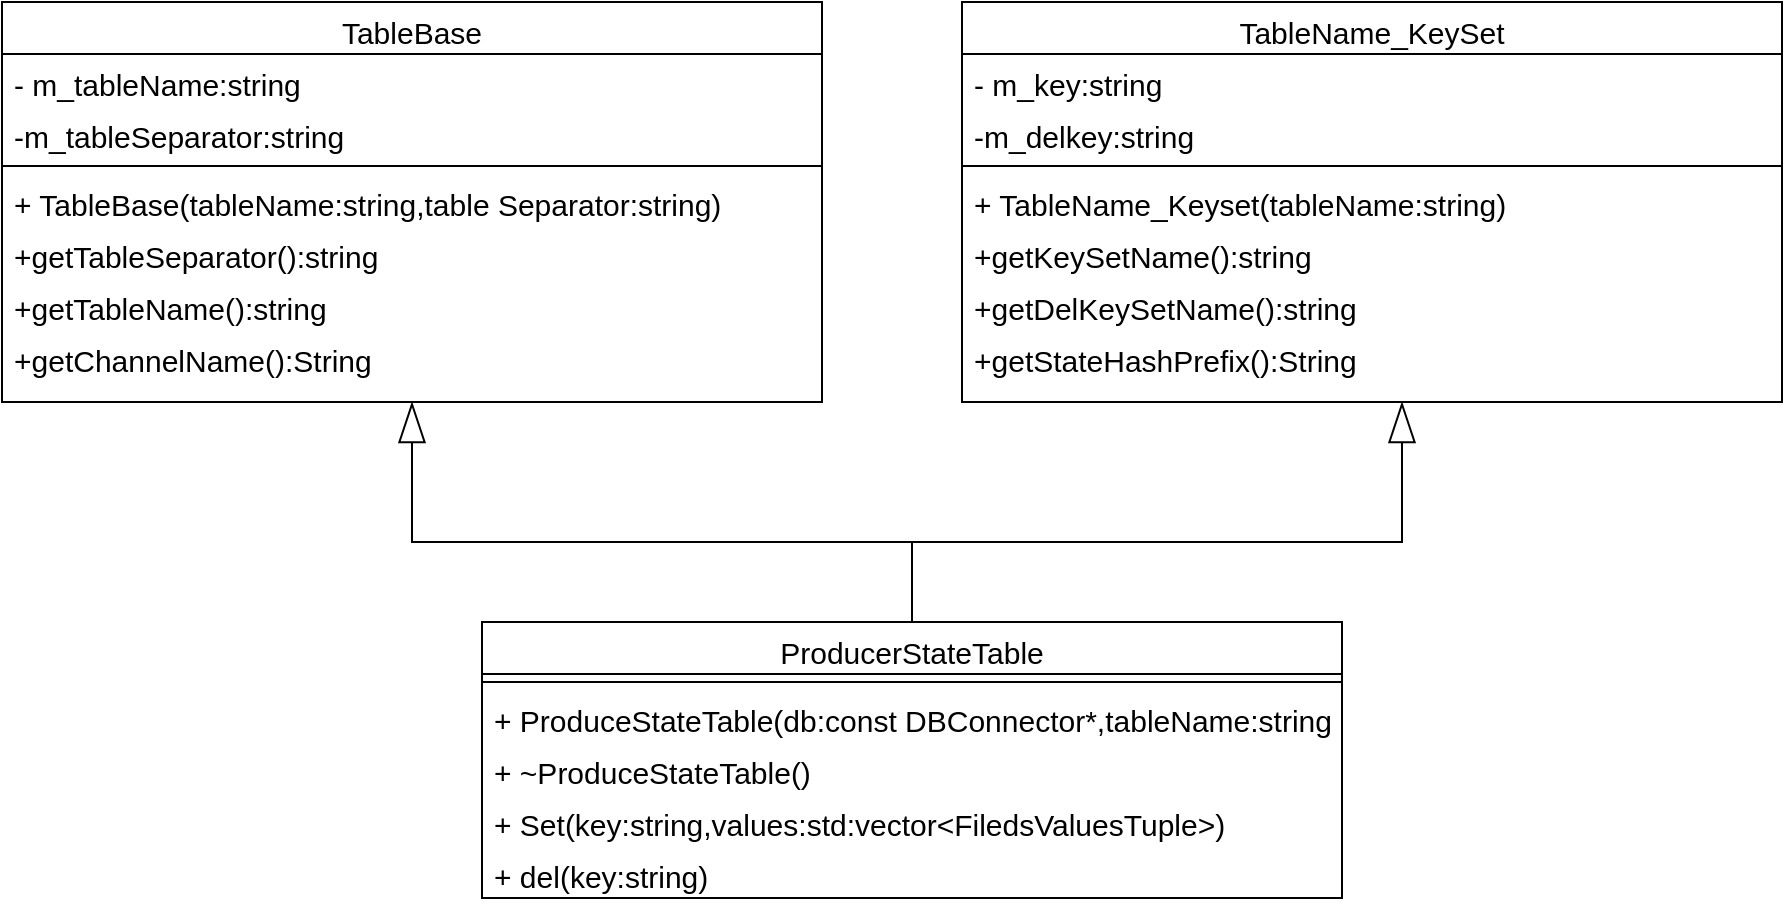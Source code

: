 <mxfile version="21.6.6" type="github">
  <diagram id="C5RBs43oDa-KdzZeNtuy" name="Page-1">
    <mxGraphModel dx="1022" dy="998" grid="1" gridSize="10" guides="1" tooltips="1" connect="1" arrows="1" fold="1" page="1" pageScale="1" pageWidth="827" pageHeight="1169" math="0" shadow="0">
      <root>
        <mxCell id="WIyWlLk6GJQsqaUBKTNV-0" />
        <mxCell id="WIyWlLk6GJQsqaUBKTNV-1" parent="WIyWlLk6GJQsqaUBKTNV-0" />
        <mxCell id="29O6-rAGmPEz5xOUZJ5t-0" value="ProducerStateTable" style="swimlane;fontStyle=0;align=center;verticalAlign=top;childLayout=stackLayout;horizontal=1;startSize=26;horizontalStack=0;resizeParent=1;resizeLast=0;collapsible=1;marginBottom=0;rounded=0;shadow=0;strokeWidth=1;fontSize=15;" vertex="1" parent="WIyWlLk6GJQsqaUBKTNV-1">
          <mxGeometry x="300" y="400" width="430" height="138" as="geometry">
            <mxRectangle x="130" y="380" width="160" height="26" as="alternateBounds" />
          </mxGeometry>
        </mxCell>
        <mxCell id="29O6-rAGmPEz5xOUZJ5t-1" value="" style="line;html=1;strokeWidth=1;align=left;verticalAlign=middle;spacingTop=-1;spacingLeft=3;spacingRight=3;rotatable=0;labelPosition=right;points=[];portConstraint=eastwest;fontSize=15;" vertex="1" parent="29O6-rAGmPEz5xOUZJ5t-0">
          <mxGeometry y="26" width="430" height="8" as="geometry" />
        </mxCell>
        <mxCell id="29O6-rAGmPEz5xOUZJ5t-2" value="+ ProduceStateTable(db:const DBConnector*,tableName:string)" style="text;align=left;verticalAlign=top;spacingLeft=4;spacingRight=4;overflow=hidden;rotatable=0;points=[[0,0.5],[1,0.5]];portConstraint=eastwest;fontSize=15;" vertex="1" parent="29O6-rAGmPEz5xOUZJ5t-0">
          <mxGeometry y="34" width="430" height="26" as="geometry" />
        </mxCell>
        <mxCell id="29O6-rAGmPEz5xOUZJ5t-3" value="+ ~ProduceStateTable()" style="text;align=left;verticalAlign=top;spacingLeft=4;spacingRight=4;overflow=hidden;rotatable=0;points=[[0,0.5],[1,0.5]];portConstraint=eastwest;fontSize=15;" vertex="1" parent="29O6-rAGmPEz5xOUZJ5t-0">
          <mxGeometry y="60" width="430" height="26" as="geometry" />
        </mxCell>
        <mxCell id="29O6-rAGmPEz5xOUZJ5t-4" value="+ Set(key:string,values:std:vector&lt;FiledsValuesTuple&gt;)" style="text;align=left;verticalAlign=top;spacingLeft=4;spacingRight=4;overflow=hidden;rotatable=0;points=[[0,0.5],[1,0.5]];portConstraint=eastwest;fontSize=15;" vertex="1" parent="29O6-rAGmPEz5xOUZJ5t-0">
          <mxGeometry y="86" width="430" height="26" as="geometry" />
        </mxCell>
        <mxCell id="29O6-rAGmPEz5xOUZJ5t-5" value="+ del(key:string)" style="text;align=left;verticalAlign=top;spacingLeft=4;spacingRight=4;overflow=hidden;rotatable=0;points=[[0,0.5],[1,0.5]];portConstraint=eastwest;fontSize=15;" vertex="1" parent="29O6-rAGmPEz5xOUZJ5t-0">
          <mxGeometry y="112" width="430" height="26" as="geometry" />
        </mxCell>
        <mxCell id="29O6-rAGmPEz5xOUZJ5t-8" value="TableBase" style="swimlane;fontStyle=0;align=center;verticalAlign=top;childLayout=stackLayout;horizontal=1;startSize=26;horizontalStack=0;resizeParent=1;resizeLast=0;collapsible=1;marginBottom=0;rounded=0;shadow=0;strokeWidth=1;fontSize=15;" vertex="1" parent="WIyWlLk6GJQsqaUBKTNV-1">
          <mxGeometry x="60" y="90" width="410" height="200" as="geometry">
            <mxRectangle x="230" y="140" width="160" height="26" as="alternateBounds" />
          </mxGeometry>
        </mxCell>
        <mxCell id="29O6-rAGmPEz5xOUZJ5t-9" value="- m_tableName:string" style="text;align=left;verticalAlign=top;spacingLeft=4;spacingRight=4;overflow=hidden;rotatable=0;points=[[0,0.5],[1,0.5]];portConstraint=eastwest;fontSize=15;" vertex="1" parent="29O6-rAGmPEz5xOUZJ5t-8">
          <mxGeometry y="26" width="410" height="26" as="geometry" />
        </mxCell>
        <mxCell id="29O6-rAGmPEz5xOUZJ5t-10" value="-m_tableSeparator:string" style="text;align=left;verticalAlign=top;spacingLeft=4;spacingRight=4;overflow=hidden;rotatable=0;points=[[0,0.5],[1,0.5]];portConstraint=eastwest;rounded=0;shadow=0;html=0;fontSize=15;" vertex="1" parent="29O6-rAGmPEz5xOUZJ5t-8">
          <mxGeometry y="52" width="410" height="26" as="geometry" />
        </mxCell>
        <mxCell id="29O6-rAGmPEz5xOUZJ5t-11" value="" style="line;html=1;strokeWidth=1;align=left;verticalAlign=middle;spacingTop=-1;spacingLeft=3;spacingRight=3;rotatable=0;labelPosition=right;points=[];portConstraint=eastwest;fontSize=15;" vertex="1" parent="29O6-rAGmPEz5xOUZJ5t-8">
          <mxGeometry y="78" width="410" height="8" as="geometry" />
        </mxCell>
        <mxCell id="29O6-rAGmPEz5xOUZJ5t-12" value="+ TableBase(tableName:string,table Separator:string)" style="text;align=left;verticalAlign=top;spacingLeft=4;spacingRight=4;overflow=hidden;rotatable=0;points=[[0,0.5],[1,0.5]];portConstraint=eastwest;rounded=0;shadow=0;html=0;fontSize=15;" vertex="1" parent="29O6-rAGmPEz5xOUZJ5t-8">
          <mxGeometry y="86" width="410" height="26" as="geometry" />
        </mxCell>
        <mxCell id="29O6-rAGmPEz5xOUZJ5t-13" value="+getTableSeparator():string" style="text;align=left;verticalAlign=top;spacingLeft=4;spacingRight=4;overflow=hidden;rotatable=0;points=[[0,0.5],[1,0.5]];portConstraint=eastwest;rounded=0;shadow=0;html=0;fontSize=15;" vertex="1" parent="29O6-rAGmPEz5xOUZJ5t-8">
          <mxGeometry y="112" width="410" height="26" as="geometry" />
        </mxCell>
        <mxCell id="29O6-rAGmPEz5xOUZJ5t-14" value="+getTableName():string" style="text;align=left;verticalAlign=top;spacingLeft=4;spacingRight=4;overflow=hidden;rotatable=0;points=[[0,0.5],[1,0.5]];portConstraint=eastwest;rounded=0;shadow=0;html=0;fontSize=15;" vertex="1" parent="29O6-rAGmPEz5xOUZJ5t-8">
          <mxGeometry y="138" width="410" height="26" as="geometry" />
        </mxCell>
        <mxCell id="29O6-rAGmPEz5xOUZJ5t-15" value="+getChannelName():String" style="text;align=left;verticalAlign=top;spacingLeft=4;spacingRight=4;overflow=hidden;rotatable=0;points=[[0,0.5],[1,0.5]];portConstraint=eastwest;rounded=0;shadow=0;html=0;fontSize=15;" vertex="1" parent="29O6-rAGmPEz5xOUZJ5t-8">
          <mxGeometry y="164" width="410" height="26" as="geometry" />
        </mxCell>
        <mxCell id="29O6-rAGmPEz5xOUZJ5t-16" value="TableName_KeySet" style="swimlane;fontStyle=0;align=center;verticalAlign=top;childLayout=stackLayout;horizontal=1;startSize=26;horizontalStack=0;resizeParent=1;resizeLast=0;collapsible=1;marginBottom=0;rounded=0;shadow=0;strokeWidth=1;fontSize=15;" vertex="1" parent="WIyWlLk6GJQsqaUBKTNV-1">
          <mxGeometry x="540" y="90" width="410" height="200" as="geometry">
            <mxRectangle x="230" y="140" width="160" height="26" as="alternateBounds" />
          </mxGeometry>
        </mxCell>
        <mxCell id="29O6-rAGmPEz5xOUZJ5t-17" value="- m_key:string" style="text;align=left;verticalAlign=top;spacingLeft=4;spacingRight=4;overflow=hidden;rotatable=0;points=[[0,0.5],[1,0.5]];portConstraint=eastwest;fontSize=15;" vertex="1" parent="29O6-rAGmPEz5xOUZJ5t-16">
          <mxGeometry y="26" width="410" height="26" as="geometry" />
        </mxCell>
        <mxCell id="29O6-rAGmPEz5xOUZJ5t-18" value="-m_delkey:string" style="text;align=left;verticalAlign=top;spacingLeft=4;spacingRight=4;overflow=hidden;rotatable=0;points=[[0,0.5],[1,0.5]];portConstraint=eastwest;rounded=0;shadow=0;html=0;fontSize=15;" vertex="1" parent="29O6-rAGmPEz5xOUZJ5t-16">
          <mxGeometry y="52" width="410" height="26" as="geometry" />
        </mxCell>
        <mxCell id="29O6-rAGmPEz5xOUZJ5t-19" value="" style="line;html=1;strokeWidth=1;align=left;verticalAlign=middle;spacingTop=-1;spacingLeft=3;spacingRight=3;rotatable=0;labelPosition=right;points=[];portConstraint=eastwest;fontSize=15;" vertex="1" parent="29O6-rAGmPEz5xOUZJ5t-16">
          <mxGeometry y="78" width="410" height="8" as="geometry" />
        </mxCell>
        <mxCell id="29O6-rAGmPEz5xOUZJ5t-20" value="+ TableName_Keyset(tableName:string)" style="text;align=left;verticalAlign=top;spacingLeft=4;spacingRight=4;overflow=hidden;rotatable=0;points=[[0,0.5],[1,0.5]];portConstraint=eastwest;rounded=0;shadow=0;html=0;fontSize=15;" vertex="1" parent="29O6-rAGmPEz5xOUZJ5t-16">
          <mxGeometry y="86" width="410" height="26" as="geometry" />
        </mxCell>
        <mxCell id="29O6-rAGmPEz5xOUZJ5t-21" value="+getKeySetName():string" style="text;align=left;verticalAlign=top;spacingLeft=4;spacingRight=4;overflow=hidden;rotatable=0;points=[[0,0.5],[1,0.5]];portConstraint=eastwest;rounded=0;shadow=0;html=0;fontSize=15;" vertex="1" parent="29O6-rAGmPEz5xOUZJ5t-16">
          <mxGeometry y="112" width="410" height="26" as="geometry" />
        </mxCell>
        <mxCell id="29O6-rAGmPEz5xOUZJ5t-22" value="+getDelKeySetName():string" style="text;align=left;verticalAlign=top;spacingLeft=4;spacingRight=4;overflow=hidden;rotatable=0;points=[[0,0.5],[1,0.5]];portConstraint=eastwest;rounded=0;shadow=0;html=0;fontSize=15;" vertex="1" parent="29O6-rAGmPEz5xOUZJ5t-16">
          <mxGeometry y="138" width="410" height="26" as="geometry" />
        </mxCell>
        <mxCell id="29O6-rAGmPEz5xOUZJ5t-23" value="+getStateHashPrefix():String" style="text;align=left;verticalAlign=top;spacingLeft=4;spacingRight=4;overflow=hidden;rotatable=0;points=[[0,0.5],[1,0.5]];portConstraint=eastwest;rounded=0;shadow=0;html=0;fontSize=15;" vertex="1" parent="29O6-rAGmPEz5xOUZJ5t-16">
          <mxGeometry y="164" width="410" height="26" as="geometry" />
        </mxCell>
        <mxCell id="29O6-rAGmPEz5xOUZJ5t-24" value="" style="endArrow=blockThin;html=1;rounded=0;exitX=0.5;exitY=0;exitDx=0;exitDy=0;endFill=0;strokeWidth=1;endSize=18;" edge="1" parent="WIyWlLk6GJQsqaUBKTNV-1" source="29O6-rAGmPEz5xOUZJ5t-0">
          <mxGeometry width="50" height="50" relative="1" as="geometry">
            <mxPoint x="520" y="560" as="sourcePoint" />
            <mxPoint x="760" y="290" as="targetPoint" />
            <Array as="points">
              <mxPoint x="515" y="360" />
              <mxPoint x="760" y="360" />
            </Array>
          </mxGeometry>
        </mxCell>
        <mxCell id="29O6-rAGmPEz5xOUZJ5t-25" value="" style="endArrow=blockThin;html=1;rounded=0;entryX=0.5;entryY=1;entryDx=0;entryDy=0;exitX=0.5;exitY=0;exitDx=0;exitDy=0;endFill=0;strokeWidth=1;endSize=18;" edge="1" parent="WIyWlLk6GJQsqaUBKTNV-1" source="29O6-rAGmPEz5xOUZJ5t-0" target="29O6-rAGmPEz5xOUZJ5t-8">
          <mxGeometry width="50" height="50" relative="1" as="geometry">
            <mxPoint x="410" y="720" as="sourcePoint" />
            <mxPoint x="410" y="580" as="targetPoint" />
            <Array as="points">
              <mxPoint x="515" y="360" />
              <mxPoint x="265" y="360" />
            </Array>
          </mxGeometry>
        </mxCell>
      </root>
    </mxGraphModel>
  </diagram>
</mxfile>
